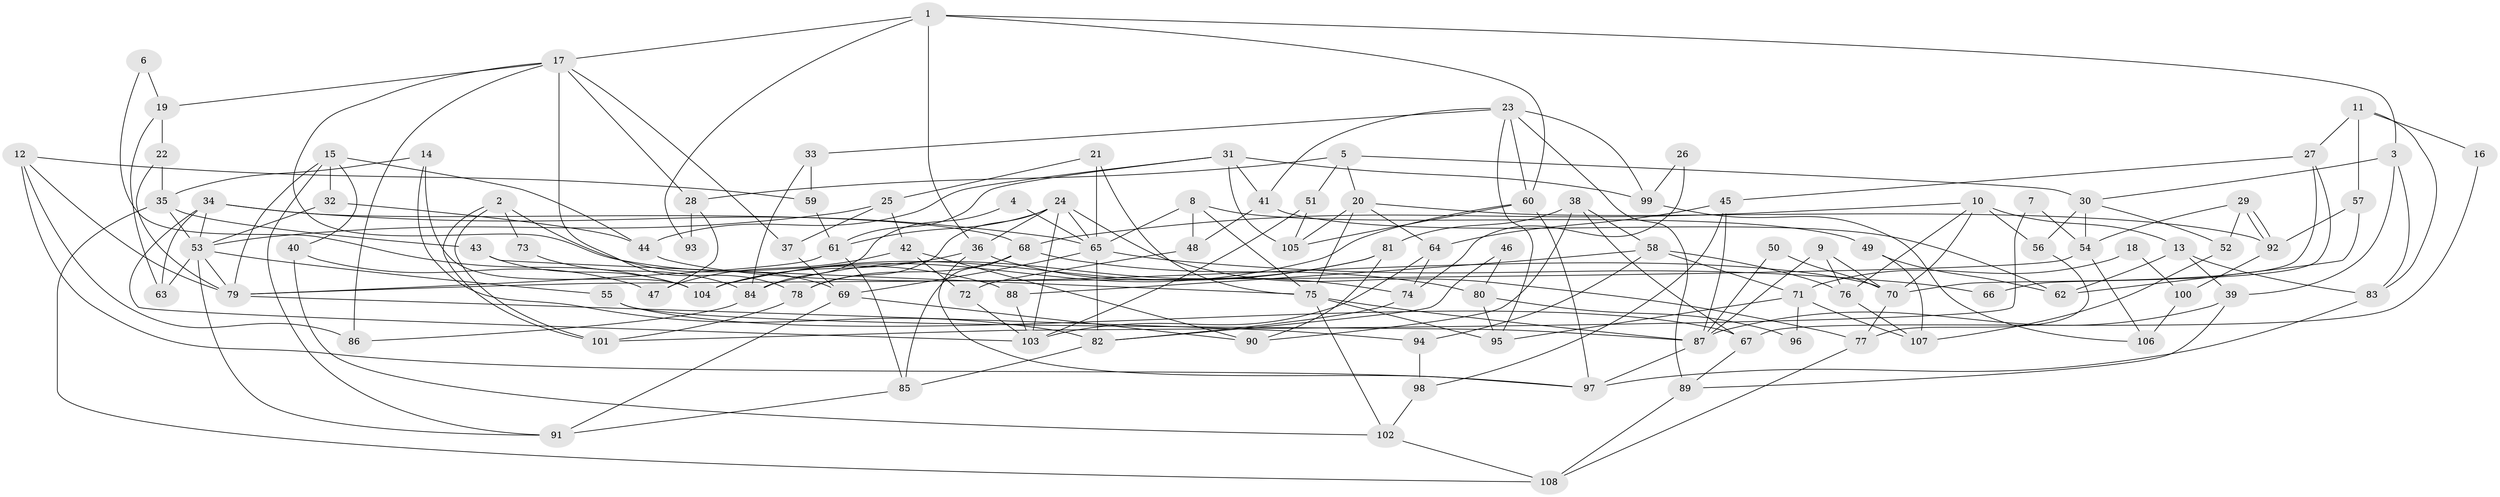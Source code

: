 // Generated by graph-tools (version 1.1) at 2025/50/03/09/25 03:50:01]
// undirected, 108 vertices, 216 edges
graph export_dot {
graph [start="1"]
  node [color=gray90,style=filled];
  1;
  2;
  3;
  4;
  5;
  6;
  7;
  8;
  9;
  10;
  11;
  12;
  13;
  14;
  15;
  16;
  17;
  18;
  19;
  20;
  21;
  22;
  23;
  24;
  25;
  26;
  27;
  28;
  29;
  30;
  31;
  32;
  33;
  34;
  35;
  36;
  37;
  38;
  39;
  40;
  41;
  42;
  43;
  44;
  45;
  46;
  47;
  48;
  49;
  50;
  51;
  52;
  53;
  54;
  55;
  56;
  57;
  58;
  59;
  60;
  61;
  62;
  63;
  64;
  65;
  66;
  67;
  68;
  69;
  70;
  71;
  72;
  73;
  74;
  75;
  76;
  77;
  78;
  79;
  80;
  81;
  82;
  83;
  84;
  85;
  86;
  87;
  88;
  89;
  90;
  91;
  92;
  93;
  94;
  95;
  96;
  97;
  98;
  99;
  100;
  101;
  102;
  103;
  104;
  105;
  106;
  107;
  108;
  1 -- 60;
  1 -- 3;
  1 -- 17;
  1 -- 36;
  1 -- 93;
  2 -- 69;
  2 -- 101;
  2 -- 101;
  2 -- 73;
  3 -- 30;
  3 -- 39;
  3 -- 83;
  4 -- 65;
  4 -- 84;
  5 -- 20;
  5 -- 51;
  5 -- 28;
  5 -- 30;
  6 -- 104;
  6 -- 19;
  7 -- 101;
  7 -- 54;
  8 -- 65;
  8 -- 48;
  8 -- 49;
  8 -- 75;
  9 -- 87;
  9 -- 70;
  9 -- 76;
  10 -- 68;
  10 -- 56;
  10 -- 13;
  10 -- 70;
  10 -- 76;
  11 -- 27;
  11 -- 83;
  11 -- 16;
  11 -- 57;
  12 -- 97;
  12 -- 79;
  12 -- 59;
  12 -- 86;
  13 -- 83;
  13 -- 39;
  13 -- 62;
  14 -- 82;
  14 -- 35;
  14 -- 104;
  15 -- 91;
  15 -- 44;
  15 -- 32;
  15 -- 40;
  15 -- 79;
  16 -- 67;
  17 -- 78;
  17 -- 19;
  17 -- 28;
  17 -- 37;
  17 -- 86;
  17 -- 88;
  18 -- 100;
  18 -- 71;
  19 -- 22;
  19 -- 63;
  20 -- 64;
  20 -- 75;
  20 -- 92;
  20 -- 105;
  21 -- 65;
  21 -- 75;
  21 -- 25;
  22 -- 79;
  22 -- 35;
  23 -- 60;
  23 -- 89;
  23 -- 33;
  23 -- 41;
  23 -- 95;
  23 -- 99;
  24 -- 103;
  24 -- 61;
  24 -- 36;
  24 -- 65;
  24 -- 77;
  24 -- 78;
  25 -- 37;
  25 -- 42;
  25 -- 53;
  26 -- 74;
  26 -- 99;
  27 -- 70;
  27 -- 45;
  27 -- 66;
  28 -- 47;
  28 -- 93;
  29 -- 52;
  29 -- 92;
  29 -- 92;
  29 -- 54;
  30 -- 54;
  30 -- 52;
  30 -- 56;
  31 -- 61;
  31 -- 41;
  31 -- 44;
  31 -- 99;
  31 -- 105;
  32 -- 53;
  32 -- 44;
  33 -- 84;
  33 -- 59;
  34 -- 63;
  34 -- 65;
  34 -- 53;
  34 -- 68;
  34 -- 103;
  35 -- 53;
  35 -- 43;
  35 -- 108;
  36 -- 74;
  36 -- 97;
  36 -- 104;
  37 -- 69;
  38 -- 58;
  38 -- 90;
  38 -- 67;
  38 -- 81;
  39 -- 89;
  39 -- 87;
  40 -- 102;
  40 -- 47;
  41 -- 62;
  41 -- 48;
  42 -- 47;
  42 -- 72;
  42 -- 90;
  43 -- 75;
  43 -- 104;
  44 -- 70;
  45 -- 87;
  45 -- 98;
  45 -- 64;
  46 -- 80;
  46 -- 82;
  48 -- 72;
  49 -- 62;
  49 -- 107;
  50 -- 70;
  50 -- 87;
  51 -- 105;
  51 -- 103;
  52 -- 107;
  53 -- 55;
  53 -- 63;
  53 -- 79;
  53 -- 91;
  54 -- 79;
  54 -- 106;
  55 -- 87;
  55 -- 67;
  56 -- 77;
  57 -- 92;
  57 -- 62;
  58 -- 71;
  58 -- 76;
  58 -- 88;
  58 -- 94;
  59 -- 61;
  60 -- 105;
  60 -- 104;
  60 -- 97;
  61 -- 79;
  61 -- 85;
  64 -- 103;
  64 -- 74;
  65 -- 82;
  65 -- 66;
  65 -- 69;
  67 -- 89;
  68 -- 85;
  68 -- 78;
  68 -- 80;
  69 -- 90;
  69 -- 91;
  70 -- 77;
  71 -- 107;
  71 -- 95;
  71 -- 96;
  72 -- 103;
  73 -- 84;
  74 -- 82;
  75 -- 87;
  75 -- 95;
  75 -- 102;
  76 -- 107;
  77 -- 108;
  78 -- 101;
  79 -- 94;
  80 -- 95;
  80 -- 96;
  81 -- 104;
  81 -- 84;
  81 -- 90;
  82 -- 85;
  83 -- 97;
  84 -- 86;
  85 -- 91;
  87 -- 97;
  88 -- 103;
  89 -- 108;
  92 -- 100;
  94 -- 98;
  98 -- 102;
  99 -- 106;
  100 -- 106;
  102 -- 108;
}
